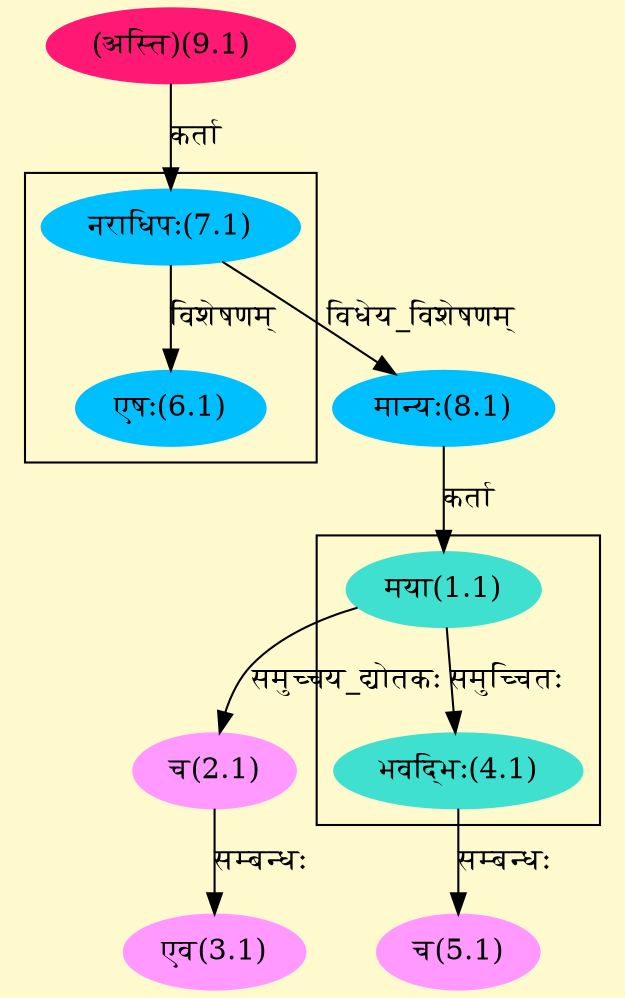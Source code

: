 digraph G{
rankdir=BT;
 compound=true;
 bgcolor="lemonchiffon1";

subgraph cluster_1{
Node4_1 [style=filled, color="#40E0D0" label = "भवद्भिः(4.1)"]
Node1_1 [style=filled, color="#40E0D0" label = "मया(1.1)"]

}

subgraph cluster_2{
Node6_1 [style=filled, color="#00BFFF" label = "एषः(6.1)"]
Node7_1 [style=filled, color="#00BFFF" label = "नराधिपः(7.1)"]

}
Node1_1 [style=filled, color="#40E0D0" label = "मया(1.1)"]
Node8_1 [style=filled, color="#00BFFF" label = "मान्यः(8.1)"]
Node2_1 [style=filled, color="#FF99FF" label = "च(2.1)"]
Node3_1 [style=filled, color="#FF99FF" label = "एव(3.1)"]
Node5_1 [style=filled, color="#FF99FF" label = "च(5.1)"]
Node4_1 [style=filled, color="#40E0D0" label = "भवद्भिः(4.1)"]
Node7_1 [style=filled, color="#00BFFF" label = "नराधिपः(7.1)"]
Node9_1 [style=filled, color="#FF1975" label = "(अस्ति)(9.1)"]
/* Start of Relations section */

Node1_1 -> Node8_1 [  label="कर्ता"  dir="back" ]
Node2_1 -> Node1_1 [  label="समुच्चय_द्योतकः"  dir="back" ]
Node3_1 -> Node2_1 [  label="सम्बन्धः"  dir="back" ]
Node4_1 -> Node1_1 [  label="समुच्चितः"  dir="back" ]
Node5_1 -> Node4_1 [  label="सम्बन्धः"  dir="back" ]
Node6_1 -> Node7_1 [  label="विशेषणम्"  dir="back" ]
Node7_1 -> Node9_1 [  label="कर्ता"  dir="back" ]
Node8_1 -> Node7_1 [  label="विधेय_विशेषणम्"  dir="back" ]
}
